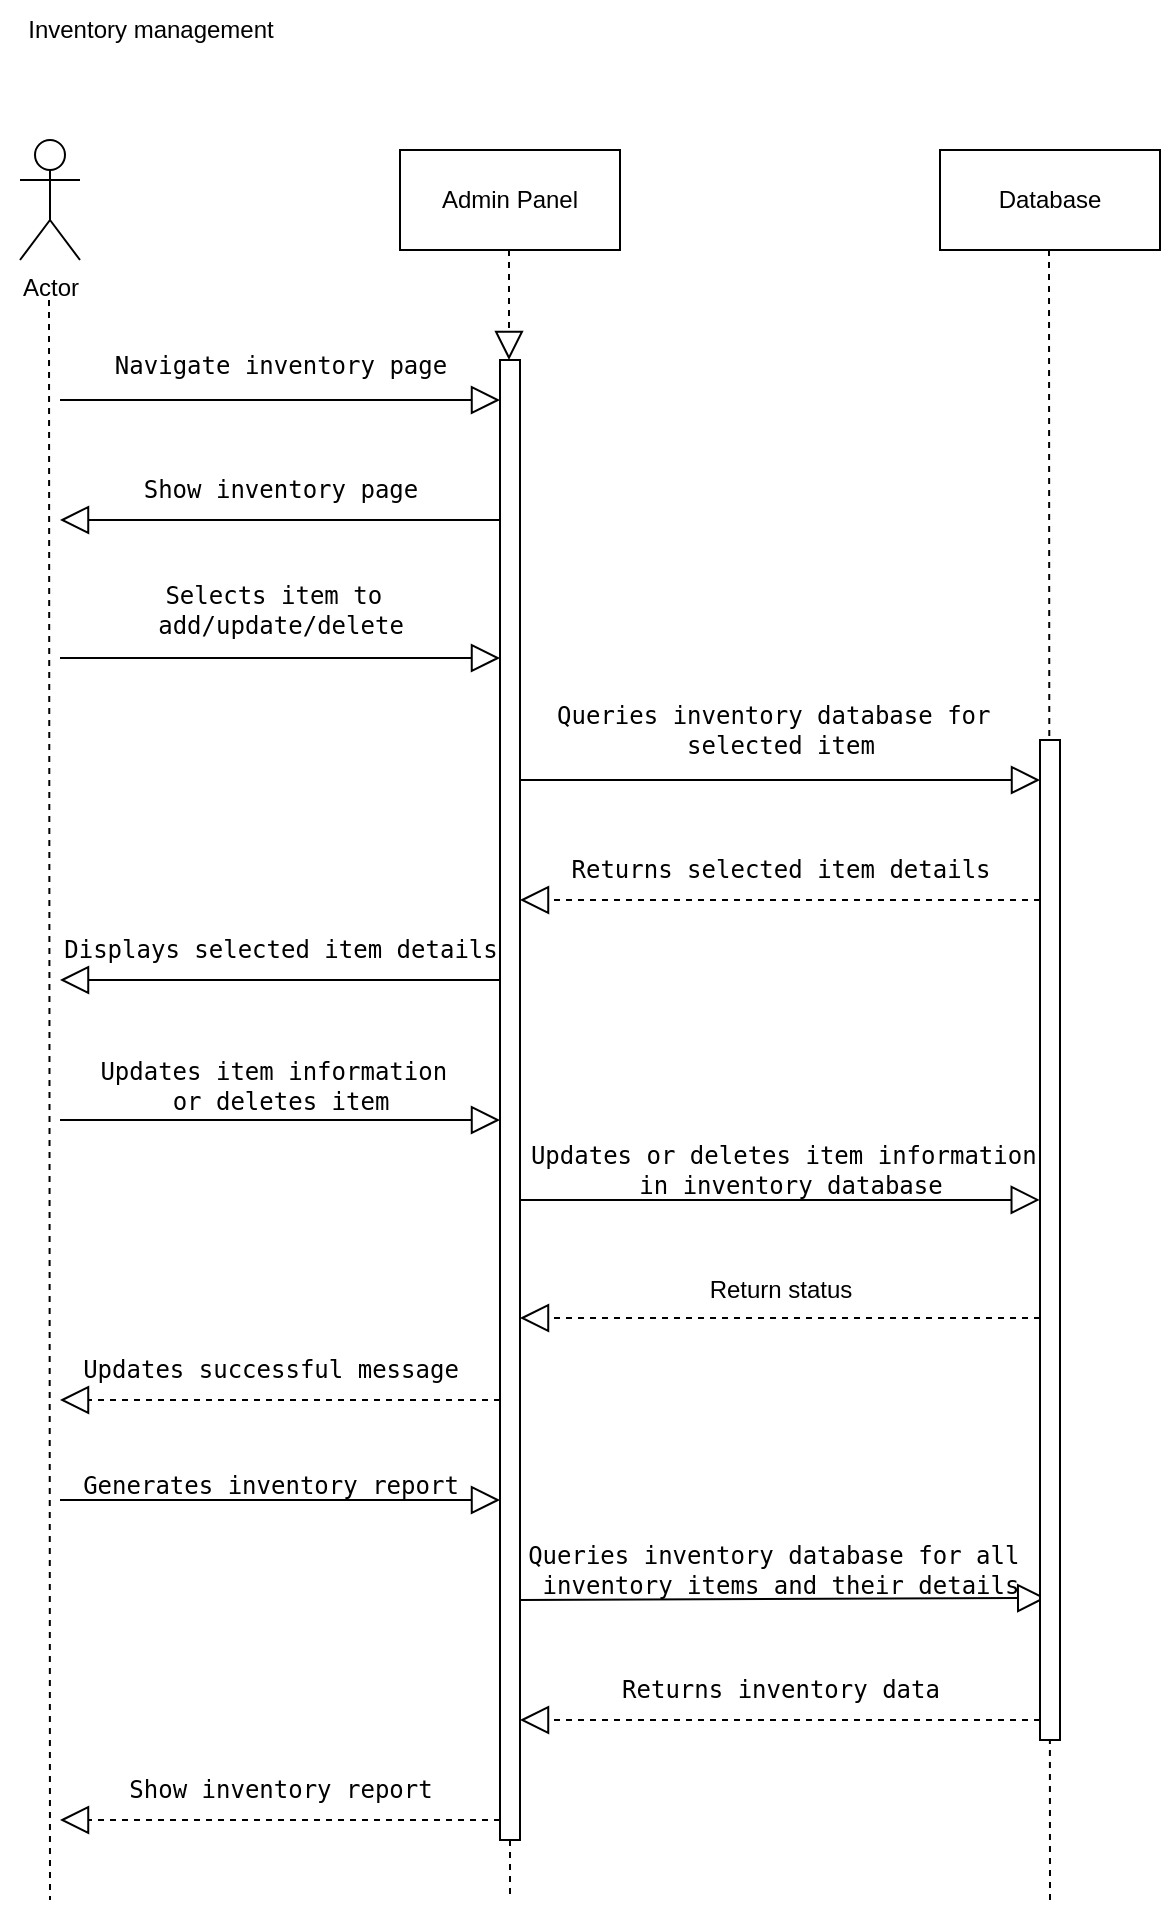 <mxfile version="21.3.2" type="github">
  <diagram name="Page-1" id="PtCPAR5SjKTEY9qWhXtf">
    <mxGraphModel dx="954" dy="2213" grid="1" gridSize="10" guides="1" tooltips="1" connect="1" arrows="1" fold="1" page="1" pageScale="1" pageWidth="1100" pageHeight="1700" math="0" shadow="0">
      <root>
        <mxCell id="0" />
        <mxCell id="1" parent="0" />
        <mxCell id="2j9vji1CD5PVVpKvyyKQ-1" value="Actor" style="shape=umlActor;verticalLabelPosition=bottom;verticalAlign=top;html=1;outlineConnect=0;" parent="1" vertex="1">
          <mxGeometry x="90" y="40" width="30" height="60" as="geometry" />
        </mxCell>
        <mxCell id="2j9vji1CD5PVVpKvyyKQ-2" value="Database" style="html=1;whiteSpace=wrap;" parent="1" vertex="1">
          <mxGeometry x="550" y="45" width="110" height="50" as="geometry" />
        </mxCell>
        <mxCell id="2j9vji1CD5PVVpKvyyKQ-3" value="Admin Panel" style="html=1;whiteSpace=wrap;" parent="1" vertex="1">
          <mxGeometry x="280" y="45" width="110" height="50" as="geometry" />
        </mxCell>
        <mxCell id="2j9vji1CD5PVVpKvyyKQ-4" value="" style="endArrow=none;dashed=1;endFill=0;endSize=12;html=1;rounded=0;" parent="1" edge="1">
          <mxGeometry width="160" relative="1" as="geometry">
            <mxPoint x="104.5" y="120" as="sourcePoint" />
            <mxPoint x="105" y="920" as="targetPoint" />
          </mxGeometry>
        </mxCell>
        <mxCell id="2j9vji1CD5PVVpKvyyKQ-5" value="" style="endArrow=none;dashed=1;endFill=0;endSize=12;html=1;rounded=0;" parent="1" source="2j9vji1CD5PVVpKvyyKQ-35" edge="1">
          <mxGeometry width="160" relative="1" as="geometry">
            <mxPoint x="334.5" y="95" as="sourcePoint" />
            <mxPoint x="335" y="920" as="targetPoint" />
          </mxGeometry>
        </mxCell>
        <mxCell id="2j9vji1CD5PVVpKvyyKQ-6" value="" style="endArrow=none;dashed=1;endFill=0;endSize=12;html=1;rounded=0;" parent="1" edge="1">
          <mxGeometry width="160" relative="1" as="geometry">
            <mxPoint x="604.5" y="95" as="sourcePoint" />
            <mxPoint x="605" y="920" as="targetPoint" />
          </mxGeometry>
        </mxCell>
        <mxCell id="2j9vji1CD5PVVpKvyyKQ-7" value="&lt;pre&gt;&lt;code class=&quot;!whitespace-pre hljs language-rust&quot;&gt;Navigate inventory page&lt;/code&gt;&lt;/pre&gt;" style="text;html=1;align=center;verticalAlign=middle;resizable=0;points=[];autosize=1;strokeColor=none;fillColor=none;" parent="1" vertex="1">
          <mxGeometry x="130" y="128" width="180" height="50" as="geometry" />
        </mxCell>
        <mxCell id="2j9vji1CD5PVVpKvyyKQ-8" value="&lt;pre&gt;&lt;code class=&quot;!whitespace-pre hljs language-rust&quot;&gt;Show inventory page&lt;/code&gt;&lt;/pre&gt;" style="text;html=1;align=center;verticalAlign=middle;resizable=0;points=[];autosize=1;strokeColor=none;fillColor=none;" parent="1" vertex="1">
          <mxGeometry x="140" y="190" width="160" height="50" as="geometry" />
        </mxCell>
        <mxCell id="2j9vji1CD5PVVpKvyyKQ-9" value="&lt;pre&gt;&lt;code class=&quot;!whitespace-pre hljs language-rust&quot;&gt;Selects item to &lt;br&gt;add/update/delete&lt;/code&gt;&lt;/pre&gt;" style="text;html=1;align=center;verticalAlign=middle;resizable=0;points=[];autosize=1;strokeColor=none;fillColor=none;" parent="1" vertex="1">
          <mxGeometry x="150" y="240" width="140" height="70" as="geometry" />
        </mxCell>
        <mxCell id="2j9vji1CD5PVVpKvyyKQ-10" value="&lt;pre&gt;&lt;code class=&quot;!whitespace-pre hljs language-rust&quot;&gt;Queries inventory database for &lt;br&gt;&lt;span class=&quot;hljs-title class_&quot;&gt;selected&lt;/span&gt; item&lt;/code&gt;&lt;/pre&gt;" style="text;html=1;align=center;verticalAlign=middle;resizable=0;points=[];autosize=1;strokeColor=none;fillColor=none;" parent="1" vertex="1">
          <mxGeometry x="350" y="300" width="240" height="70" as="geometry" />
        </mxCell>
        <mxCell id="2j9vji1CD5PVVpKvyyKQ-11" value="&lt;pre&gt;&lt;code class=&quot;!whitespace-pre hljs language-rust&quot;&gt;Returns selected item details&lt;/code&gt;&lt;/pre&gt;" style="text;html=1;align=center;verticalAlign=middle;resizable=0;points=[];autosize=1;strokeColor=none;fillColor=none;" parent="1" vertex="1">
          <mxGeometry x="355" y="380" width="230" height="50" as="geometry" />
        </mxCell>
        <mxCell id="2j9vji1CD5PVVpKvyyKQ-12" value="&lt;pre&gt;&lt;code class=&quot;!whitespace-pre hljs language-rust&quot;&gt;Displays selected item details&lt;/code&gt;&lt;/pre&gt;" style="text;html=1;align=center;verticalAlign=middle;resizable=0;points=[];autosize=1;strokeColor=none;fillColor=none;" parent="1" vertex="1">
          <mxGeometry x="105" y="420" width="230" height="50" as="geometry" />
        </mxCell>
        <mxCell id="2j9vji1CD5PVVpKvyyKQ-13" value="&lt;pre&gt;&lt;code class=&quot;!whitespace-pre hljs language-rust&quot;&gt;Updates item information &lt;br&gt;or deletes item&lt;/code&gt;&lt;/pre&gt;" style="text;html=1;align=center;verticalAlign=middle;resizable=0;points=[];autosize=1;strokeColor=none;fillColor=none;" parent="1" vertex="1">
          <mxGeometry x="120" y="478" width="200" height="70" as="geometry" />
        </mxCell>
        <mxCell id="2j9vji1CD5PVVpKvyyKQ-14" value="&lt;pre&gt;&lt;code class=&quot;!whitespace-pre hljs language-rust&quot;&gt;Updates or deletes item information &lt;br&gt;in inventory database&lt;/code&gt;&lt;/pre&gt;" style="text;html=1;align=center;verticalAlign=middle;resizable=0;points=[];autosize=1;strokeColor=none;fillColor=none;" parent="1" vertex="1">
          <mxGeometry x="335" y="520" width="280" height="70" as="geometry" />
        </mxCell>
        <mxCell id="2j9vji1CD5PVVpKvyyKQ-15" value="&lt;pre&gt;&lt;code class=&quot;!whitespace-pre hljs language-rust&quot;&gt;Updates successful message&lt;/code&gt;&lt;/pre&gt;" style="text;html=1;align=center;verticalAlign=middle;resizable=0;points=[];autosize=1;strokeColor=none;fillColor=none;" parent="1" vertex="1">
          <mxGeometry x="110" y="630" width="210" height="50" as="geometry" />
        </mxCell>
        <mxCell id="2j9vji1CD5PVVpKvyyKQ-16" value="Return status" style="text;html=1;align=center;verticalAlign=middle;resizable=0;points=[];autosize=1;strokeColor=none;fillColor=none;" parent="1" vertex="1">
          <mxGeometry x="420" y="600" width="100" height="30" as="geometry" />
        </mxCell>
        <mxCell id="2j9vji1CD5PVVpKvyyKQ-17" value="&lt;pre&gt;&lt;code class=&quot;!whitespace-pre hljs language-rust&quot;&gt;Generates inventory report&lt;/code&gt;&lt;/pre&gt;" style="text;html=1;align=center;verticalAlign=middle;resizable=0;points=[];autosize=1;strokeColor=none;fillColor=none;" parent="1" vertex="1">
          <mxGeometry x="110" y="688" width="210" height="50" as="geometry" />
        </mxCell>
        <mxCell id="2j9vji1CD5PVVpKvyyKQ-18" value="&lt;pre&gt;&lt;code class=&quot;!whitespace-pre hljs language-rust&quot;&gt;Queries inventory database for &lt;span class=&quot;hljs-variable&quot;&gt;all&lt;/span&gt; &lt;span class=&quot;hljs-keyword&quot;&gt;&lt;br&gt;in&lt;/span&gt;ventory items and their details&lt;/code&gt;&lt;/pre&gt;" style="text;html=1;align=center;verticalAlign=middle;resizable=0;points=[];autosize=1;strokeColor=none;fillColor=none;" parent="1" vertex="1">
          <mxGeometry x="335" y="720" width="270" height="70" as="geometry" />
        </mxCell>
        <mxCell id="2j9vji1CD5PVVpKvyyKQ-19" value="&lt;pre&gt;&lt;code class=&quot;!whitespace-pre hljs language-rust&quot;&gt;Returns inventory data&lt;/code&gt;&lt;/pre&gt;" style="text;html=1;align=center;verticalAlign=middle;resizable=0;points=[];autosize=1;strokeColor=none;fillColor=none;" parent="1" vertex="1">
          <mxGeometry x="380" y="790" width="180" height="50" as="geometry" />
        </mxCell>
        <mxCell id="2j9vji1CD5PVVpKvyyKQ-20" value="&lt;pre&gt;&lt;code class=&quot;!whitespace-pre hljs language-rust&quot;&gt;Show inventory report&lt;/code&gt;&lt;/pre&gt;" style="text;html=1;align=center;verticalAlign=middle;resizable=0;points=[];autosize=1;strokeColor=none;fillColor=none;" parent="1" vertex="1">
          <mxGeometry x="135" y="840" width="170" height="50" as="geometry" />
        </mxCell>
        <mxCell id="2j9vji1CD5PVVpKvyyKQ-21" value="" style="endArrow=block;endFill=0;endSize=12;html=1;rounded=0;" parent="1" edge="1">
          <mxGeometry width="160" relative="1" as="geometry">
            <mxPoint x="110" y="170" as="sourcePoint" />
            <mxPoint x="330" y="170" as="targetPoint" />
          </mxGeometry>
        </mxCell>
        <mxCell id="2j9vji1CD5PVVpKvyyKQ-22" value="" style="endArrow=block;endFill=0;endSize=12;html=1;rounded=0;" parent="1" edge="1">
          <mxGeometry width="160" relative="1" as="geometry">
            <mxPoint x="330" y="230" as="sourcePoint" />
            <mxPoint x="110" y="230" as="targetPoint" />
          </mxGeometry>
        </mxCell>
        <mxCell id="2j9vji1CD5PVVpKvyyKQ-23" value="" style="endArrow=block;endFill=0;endSize=12;html=1;rounded=0;" parent="1" edge="1">
          <mxGeometry width="160" relative="1" as="geometry">
            <mxPoint x="110" y="299" as="sourcePoint" />
            <mxPoint x="330" y="299" as="targetPoint" />
          </mxGeometry>
        </mxCell>
        <mxCell id="2j9vji1CD5PVVpKvyyKQ-24" value="" style="endArrow=block;endFill=0;endSize=12;html=1;rounded=0;" parent="1" edge="1">
          <mxGeometry width="160" relative="1" as="geometry">
            <mxPoint x="340" y="360" as="sourcePoint" />
            <mxPoint x="600" y="360" as="targetPoint" />
          </mxGeometry>
        </mxCell>
        <mxCell id="2j9vji1CD5PVVpKvyyKQ-25" value="" style="endArrow=block;endFill=0;endSize=12;html=1;rounded=0;dashed=1;" parent="1" edge="1">
          <mxGeometry width="160" relative="1" as="geometry">
            <mxPoint x="600" y="420" as="sourcePoint" />
            <mxPoint x="340" y="420" as="targetPoint" />
          </mxGeometry>
        </mxCell>
        <mxCell id="2j9vji1CD5PVVpKvyyKQ-26" value="" style="endArrow=block;endFill=0;endSize=12;html=1;rounded=0;" parent="1" edge="1">
          <mxGeometry width="160" relative="1" as="geometry">
            <mxPoint x="330" y="460" as="sourcePoint" />
            <mxPoint x="110" y="460" as="targetPoint" />
          </mxGeometry>
        </mxCell>
        <mxCell id="2j9vji1CD5PVVpKvyyKQ-27" value="" style="endArrow=block;endFill=0;endSize=12;html=1;rounded=0;" parent="1" edge="1">
          <mxGeometry width="160" relative="1" as="geometry">
            <mxPoint x="110" y="530" as="sourcePoint" />
            <mxPoint x="330" y="530" as="targetPoint" />
          </mxGeometry>
        </mxCell>
        <mxCell id="2j9vji1CD5PVVpKvyyKQ-28" value="" style="endArrow=block;endFill=0;endSize=12;html=1;rounded=0;entryX=0.946;entryY=0.714;entryDx=0;entryDy=0;entryPerimeter=0;" parent="1" target="2j9vji1CD5PVVpKvyyKQ-14" edge="1">
          <mxGeometry width="160" relative="1" as="geometry">
            <mxPoint x="340" y="570" as="sourcePoint" />
            <mxPoint x="560" y="570" as="targetPoint" />
          </mxGeometry>
        </mxCell>
        <mxCell id="2j9vji1CD5PVVpKvyyKQ-29" value="" style="endArrow=block;endFill=0;endSize=12;html=1;rounded=0;dashed=1;" parent="1" edge="1">
          <mxGeometry width="160" relative="1" as="geometry">
            <mxPoint x="600" y="629" as="sourcePoint" />
            <mxPoint x="340" y="629" as="targetPoint" />
          </mxGeometry>
        </mxCell>
        <mxCell id="2j9vji1CD5PVVpKvyyKQ-30" value="" style="endArrow=block;endFill=0;endSize=12;html=1;rounded=0;dashed=1;" parent="1" edge="1">
          <mxGeometry width="160" relative="1" as="geometry">
            <mxPoint x="330" y="670" as="sourcePoint" />
            <mxPoint x="110" y="670" as="targetPoint" />
          </mxGeometry>
        </mxCell>
        <mxCell id="2j9vji1CD5PVVpKvyyKQ-31" value="" style="endArrow=block;endFill=0;endSize=12;html=1;rounded=0;" parent="1" edge="1">
          <mxGeometry width="160" relative="1" as="geometry">
            <mxPoint x="110" y="720" as="sourcePoint" />
            <mxPoint x="330" y="720" as="targetPoint" />
          </mxGeometry>
        </mxCell>
        <mxCell id="2j9vji1CD5PVVpKvyyKQ-32" value="" style="endArrow=block;endFill=0;endSize=12;html=1;rounded=0;entryX=0.993;entryY=0.7;entryDx=0;entryDy=0;entryPerimeter=0;" parent="1" target="2j9vji1CD5PVVpKvyyKQ-18" edge="1">
          <mxGeometry width="160" relative="1" as="geometry">
            <mxPoint x="340" y="770" as="sourcePoint" />
            <mxPoint x="560" y="770" as="targetPoint" />
          </mxGeometry>
        </mxCell>
        <mxCell id="2j9vji1CD5PVVpKvyyKQ-33" value="" style="endArrow=block;endFill=0;endSize=12;html=1;rounded=0;dashed=1;" parent="1" edge="1">
          <mxGeometry width="160" relative="1" as="geometry">
            <mxPoint x="600" y="830" as="sourcePoint" />
            <mxPoint x="340" y="830" as="targetPoint" />
          </mxGeometry>
        </mxCell>
        <mxCell id="2j9vji1CD5PVVpKvyyKQ-34" value="" style="endArrow=block;endFill=0;endSize=12;html=1;rounded=0;dashed=1;" parent="1" edge="1">
          <mxGeometry width="160" relative="1" as="geometry">
            <mxPoint x="330" y="880" as="sourcePoint" />
            <mxPoint x="110" y="880" as="targetPoint" />
          </mxGeometry>
        </mxCell>
        <mxCell id="2j9vji1CD5PVVpKvyyKQ-36" value="" style="endArrow=block;dashed=1;endFill=0;endSize=12;html=1;rounded=0;" parent="1" target="2j9vji1CD5PVVpKvyyKQ-35" edge="1">
          <mxGeometry width="160" relative="1" as="geometry">
            <mxPoint x="334.5" y="95" as="sourcePoint" />
            <mxPoint x="335" y="920" as="targetPoint" />
          </mxGeometry>
        </mxCell>
        <mxCell id="2j9vji1CD5PVVpKvyyKQ-35" value="" style="html=1;points=[];perimeter=orthogonalPerimeter;outlineConnect=0;targetShapes=umlLifeline;portConstraint=eastwest;newEdgeStyle={&quot;edgeStyle&quot;:&quot;elbowEdgeStyle&quot;,&quot;elbow&quot;:&quot;vertical&quot;,&quot;curved&quot;:0,&quot;rounded&quot;:0};" parent="1" vertex="1">
          <mxGeometry x="330" y="150" width="10" height="740" as="geometry" />
        </mxCell>
        <mxCell id="2j9vji1CD5PVVpKvyyKQ-37" value="" style="html=1;points=[];perimeter=orthogonalPerimeter;outlineConnect=0;targetShapes=umlLifeline;portConstraint=eastwest;newEdgeStyle={&quot;edgeStyle&quot;:&quot;elbowEdgeStyle&quot;,&quot;elbow&quot;:&quot;vertical&quot;,&quot;curved&quot;:0,&quot;rounded&quot;:0};" parent="1" vertex="1">
          <mxGeometry x="600" y="340" width="10" height="500" as="geometry" />
        </mxCell>
        <mxCell id="Mn-JfRyPjcKANTZPPDCM-1" value="Inventory management" style="text;html=1;align=center;verticalAlign=middle;resizable=0;points=[];autosize=1;strokeColor=none;fillColor=none;" parent="1" vertex="1">
          <mxGeometry x="80" y="-30" width="150" height="30" as="geometry" />
        </mxCell>
      </root>
    </mxGraphModel>
  </diagram>
</mxfile>
